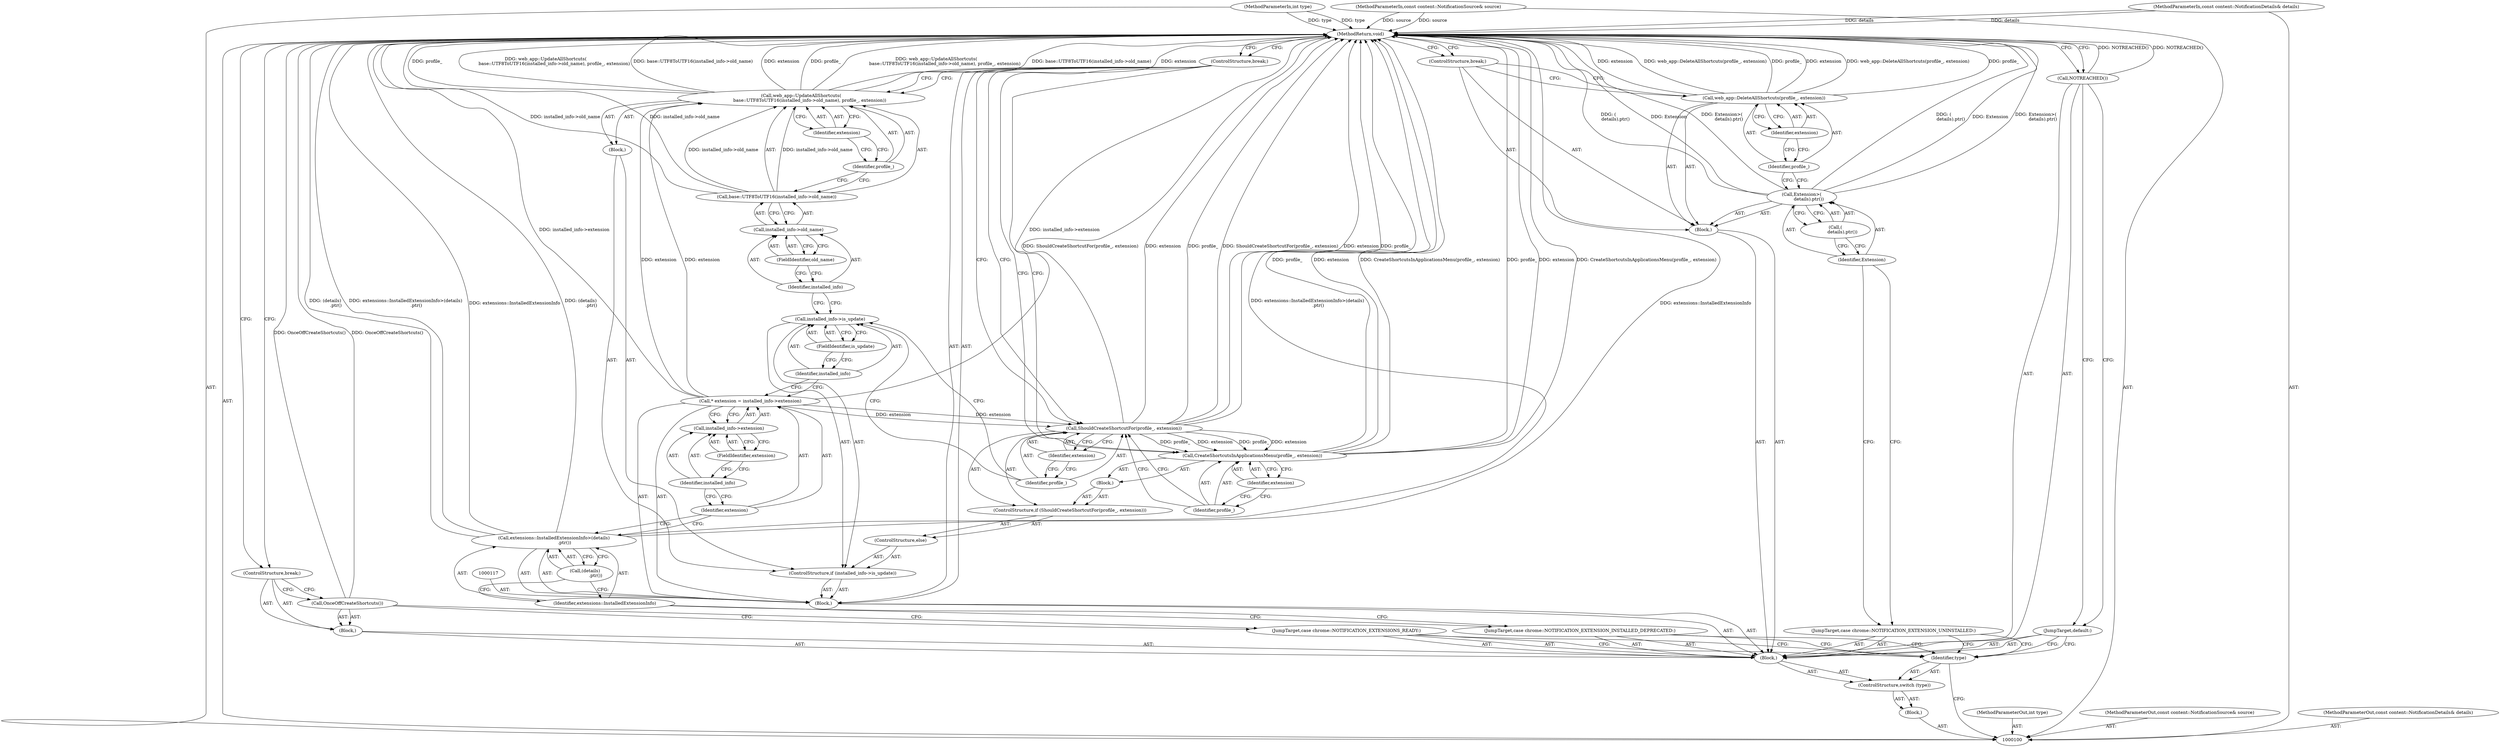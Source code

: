 digraph "0_Chrome_438b99bc730bc665eedfc62c4eb864c981e5c65f" {
"1000156" [label="(MethodReturn,void)"];
"1000101" [label="(MethodParameterIn,int type)"];
"1000216" [label="(MethodParameterOut,int type)"];
"1000114" [label="(Call,extensions::InstalledExtensionInfo>(details)\n               .ptr())"];
"1000115" [label="(Identifier,extensions::InstalledExtensionInfo)"];
"1000116" [label="(Call,(details)\n               .ptr())"];
"1000118" [label="(Call,* extension = installed_info->extension)"];
"1000119" [label="(Identifier,extension)"];
"1000120" [label="(Call,installed_info->extension)"];
"1000121" [label="(Identifier,installed_info)"];
"1000122" [label="(FieldIdentifier,extension)"];
"1000113" [label="(Block,)"];
"1000124" [label="(Call,installed_info->is_update)"];
"1000125" [label="(Identifier,installed_info)"];
"1000126" [label="(FieldIdentifier,is_update)"];
"1000127" [label="(Block,)"];
"1000123" [label="(ControlStructure,if (installed_info->is_update))"];
"1000128" [label="(Call,web_app::UpdateAllShortcuts(\n            base::UTF8ToUTF16(installed_info->old_name), profile_, extension))"];
"1000129" [label="(Call,base::UTF8ToUTF16(installed_info->old_name))"];
"1000130" [label="(Call,installed_info->old_name)"];
"1000131" [label="(Identifier,installed_info)"];
"1000132" [label="(FieldIdentifier,old_name)"];
"1000133" [label="(Identifier,profile_)"];
"1000134" [label="(Identifier,extension)"];
"1000136" [label="(ControlStructure,if (ShouldCreateShortcutFor(profile_, extension)))"];
"1000137" [label="(Call,ShouldCreateShortcutFor(profile_, extension))"];
"1000138" [label="(Identifier,profile_)"];
"1000139" [label="(Identifier,extension)"];
"1000140" [label="(Block,)"];
"1000135" [label="(ControlStructure,else)"];
"1000142" [label="(Identifier,profile_)"];
"1000143" [label="(Identifier,extension)"];
"1000141" [label="(Call,CreateShortcutsInApplicationsMenu(profile_, extension))"];
"1000102" [label="(MethodParameterIn,const content::NotificationSource& source)"];
"1000217" [label="(MethodParameterOut,const content::NotificationSource& source)"];
"1000144" [label="(ControlStructure,break;)"];
"1000145" [label="(JumpTarget,case chrome::NOTIFICATION_EXTENSION_UNINSTALLED:)"];
"1000146" [label="(Block,)"];
"1000147" [label="(Call,Extension>(\n          details).ptr())"];
"1000148" [label="(Identifier,Extension)"];
"1000149" [label="(Call,(\n          details).ptr())"];
"1000151" [label="(Identifier,profile_)"];
"1000152" [label="(Identifier,extension)"];
"1000150" [label="(Call,web_app::DeleteAllShortcuts(profile_, extension))"];
"1000153" [label="(ControlStructure,break;)"];
"1000154" [label="(JumpTarget,default:)"];
"1000155" [label="(Call,NOTREACHED())"];
"1000103" [label="(MethodParameterIn,const content::NotificationDetails& details)"];
"1000218" [label="(MethodParameterOut,const content::NotificationDetails& details)"];
"1000104" [label="(Block,)"];
"1000106" [label="(Identifier,type)"];
"1000107" [label="(Block,)"];
"1000105" [label="(ControlStructure,switch (type))"];
"1000108" [label="(JumpTarget,case chrome::NOTIFICATION_EXTENSIONS_READY:)"];
"1000109" [label="(Block,)"];
"1000110" [label="(Call,OnceOffCreateShortcuts())"];
"1000111" [label="(ControlStructure,break;)"];
"1000112" [label="(JumpTarget,case chrome::NOTIFICATION_EXTENSION_INSTALLED_DEPRECATED:)"];
"1000156" -> "1000100"  [label="AST: "];
"1000156" -> "1000111"  [label="CFG: "];
"1000156" -> "1000144"  [label="CFG: "];
"1000156" -> "1000153"  [label="CFG: "];
"1000156" -> "1000155"  [label="CFG: "];
"1000129" -> "1000156"  [label="DDG: installed_info->old_name"];
"1000141" -> "1000156"  [label="DDG: profile_"];
"1000141" -> "1000156"  [label="DDG: extension"];
"1000141" -> "1000156"  [label="DDG: CreateShortcutsInApplicationsMenu(profile_, extension)"];
"1000150" -> "1000156"  [label="DDG: profile_"];
"1000150" -> "1000156"  [label="DDG: extension"];
"1000150" -> "1000156"  [label="DDG: web_app::DeleteAllShortcuts(profile_, extension)"];
"1000114" -> "1000156"  [label="DDG: extensions::InstalledExtensionInfo>(details)\n               .ptr()"];
"1000114" -> "1000156"  [label="DDG: extensions::InstalledExtensionInfo"];
"1000114" -> "1000156"  [label="DDG: (details)\n               .ptr()"];
"1000137" -> "1000156"  [label="DDG: ShouldCreateShortcutFor(profile_, extension)"];
"1000137" -> "1000156"  [label="DDG: extension"];
"1000137" -> "1000156"  [label="DDG: profile_"];
"1000128" -> "1000156"  [label="DDG: base::UTF8ToUTF16(installed_info->old_name)"];
"1000128" -> "1000156"  [label="DDG: extension"];
"1000128" -> "1000156"  [label="DDG: profile_"];
"1000128" -> "1000156"  [label="DDG: web_app::UpdateAllShortcuts(\n            base::UTF8ToUTF16(installed_info->old_name), profile_, extension)"];
"1000155" -> "1000156"  [label="DDG: NOTREACHED()"];
"1000103" -> "1000156"  [label="DDG: details"];
"1000147" -> "1000156"  [label="DDG: (\n          details).ptr()"];
"1000147" -> "1000156"  [label="DDG: Extension"];
"1000147" -> "1000156"  [label="DDG: Extension>(\n          details).ptr()"];
"1000102" -> "1000156"  [label="DDG: source"];
"1000101" -> "1000156"  [label="DDG: type"];
"1000110" -> "1000156"  [label="DDG: OnceOffCreateShortcuts()"];
"1000118" -> "1000156"  [label="DDG: installed_info->extension"];
"1000101" -> "1000100"  [label="AST: "];
"1000101" -> "1000156"  [label="DDG: type"];
"1000216" -> "1000100"  [label="AST: "];
"1000114" -> "1000113"  [label="AST: "];
"1000114" -> "1000116"  [label="CFG: "];
"1000115" -> "1000114"  [label="AST: "];
"1000116" -> "1000114"  [label="AST: "];
"1000119" -> "1000114"  [label="CFG: "];
"1000114" -> "1000156"  [label="DDG: extensions::InstalledExtensionInfo>(details)\n               .ptr()"];
"1000114" -> "1000156"  [label="DDG: extensions::InstalledExtensionInfo"];
"1000114" -> "1000156"  [label="DDG: (details)\n               .ptr()"];
"1000115" -> "1000114"  [label="AST: "];
"1000115" -> "1000112"  [label="CFG: "];
"1000116" -> "1000115"  [label="CFG: "];
"1000116" -> "1000114"  [label="AST: "];
"1000116" -> "1000115"  [label="CFG: "];
"1000114" -> "1000116"  [label="CFG: "];
"1000118" -> "1000113"  [label="AST: "];
"1000118" -> "1000120"  [label="CFG: "];
"1000119" -> "1000118"  [label="AST: "];
"1000120" -> "1000118"  [label="AST: "];
"1000125" -> "1000118"  [label="CFG: "];
"1000118" -> "1000156"  [label="DDG: installed_info->extension"];
"1000118" -> "1000128"  [label="DDG: extension"];
"1000118" -> "1000137"  [label="DDG: extension"];
"1000119" -> "1000118"  [label="AST: "];
"1000119" -> "1000114"  [label="CFG: "];
"1000121" -> "1000119"  [label="CFG: "];
"1000120" -> "1000118"  [label="AST: "];
"1000120" -> "1000122"  [label="CFG: "];
"1000121" -> "1000120"  [label="AST: "];
"1000122" -> "1000120"  [label="AST: "];
"1000118" -> "1000120"  [label="CFG: "];
"1000121" -> "1000120"  [label="AST: "];
"1000121" -> "1000119"  [label="CFG: "];
"1000122" -> "1000121"  [label="CFG: "];
"1000122" -> "1000120"  [label="AST: "];
"1000122" -> "1000121"  [label="CFG: "];
"1000120" -> "1000122"  [label="CFG: "];
"1000113" -> "1000107"  [label="AST: "];
"1000114" -> "1000113"  [label="AST: "];
"1000117" -> "1000113"  [label="AST: "];
"1000118" -> "1000113"  [label="AST: "];
"1000123" -> "1000113"  [label="AST: "];
"1000144" -> "1000113"  [label="AST: "];
"1000124" -> "1000123"  [label="AST: "];
"1000124" -> "1000126"  [label="CFG: "];
"1000125" -> "1000124"  [label="AST: "];
"1000126" -> "1000124"  [label="AST: "];
"1000131" -> "1000124"  [label="CFG: "];
"1000138" -> "1000124"  [label="CFG: "];
"1000125" -> "1000124"  [label="AST: "];
"1000125" -> "1000118"  [label="CFG: "];
"1000126" -> "1000125"  [label="CFG: "];
"1000126" -> "1000124"  [label="AST: "];
"1000126" -> "1000125"  [label="CFG: "];
"1000124" -> "1000126"  [label="CFG: "];
"1000127" -> "1000123"  [label="AST: "];
"1000128" -> "1000127"  [label="AST: "];
"1000123" -> "1000113"  [label="AST: "];
"1000124" -> "1000123"  [label="AST: "];
"1000127" -> "1000123"  [label="AST: "];
"1000135" -> "1000123"  [label="AST: "];
"1000128" -> "1000127"  [label="AST: "];
"1000128" -> "1000134"  [label="CFG: "];
"1000129" -> "1000128"  [label="AST: "];
"1000133" -> "1000128"  [label="AST: "];
"1000134" -> "1000128"  [label="AST: "];
"1000144" -> "1000128"  [label="CFG: "];
"1000128" -> "1000156"  [label="DDG: base::UTF8ToUTF16(installed_info->old_name)"];
"1000128" -> "1000156"  [label="DDG: extension"];
"1000128" -> "1000156"  [label="DDG: profile_"];
"1000128" -> "1000156"  [label="DDG: web_app::UpdateAllShortcuts(\n            base::UTF8ToUTF16(installed_info->old_name), profile_, extension)"];
"1000129" -> "1000128"  [label="DDG: installed_info->old_name"];
"1000118" -> "1000128"  [label="DDG: extension"];
"1000129" -> "1000128"  [label="AST: "];
"1000129" -> "1000130"  [label="CFG: "];
"1000130" -> "1000129"  [label="AST: "];
"1000133" -> "1000129"  [label="CFG: "];
"1000129" -> "1000156"  [label="DDG: installed_info->old_name"];
"1000129" -> "1000128"  [label="DDG: installed_info->old_name"];
"1000130" -> "1000129"  [label="AST: "];
"1000130" -> "1000132"  [label="CFG: "];
"1000131" -> "1000130"  [label="AST: "];
"1000132" -> "1000130"  [label="AST: "];
"1000129" -> "1000130"  [label="CFG: "];
"1000131" -> "1000130"  [label="AST: "];
"1000131" -> "1000124"  [label="CFG: "];
"1000132" -> "1000131"  [label="CFG: "];
"1000132" -> "1000130"  [label="AST: "];
"1000132" -> "1000131"  [label="CFG: "];
"1000130" -> "1000132"  [label="CFG: "];
"1000133" -> "1000128"  [label="AST: "];
"1000133" -> "1000129"  [label="CFG: "];
"1000134" -> "1000133"  [label="CFG: "];
"1000134" -> "1000128"  [label="AST: "];
"1000134" -> "1000133"  [label="CFG: "];
"1000128" -> "1000134"  [label="CFG: "];
"1000136" -> "1000135"  [label="AST: "];
"1000137" -> "1000136"  [label="AST: "];
"1000140" -> "1000136"  [label="AST: "];
"1000137" -> "1000136"  [label="AST: "];
"1000137" -> "1000139"  [label="CFG: "];
"1000138" -> "1000137"  [label="AST: "];
"1000139" -> "1000137"  [label="AST: "];
"1000142" -> "1000137"  [label="CFG: "];
"1000144" -> "1000137"  [label="CFG: "];
"1000137" -> "1000156"  [label="DDG: ShouldCreateShortcutFor(profile_, extension)"];
"1000137" -> "1000156"  [label="DDG: extension"];
"1000137" -> "1000156"  [label="DDG: profile_"];
"1000118" -> "1000137"  [label="DDG: extension"];
"1000137" -> "1000141"  [label="DDG: profile_"];
"1000137" -> "1000141"  [label="DDG: extension"];
"1000138" -> "1000137"  [label="AST: "];
"1000138" -> "1000124"  [label="CFG: "];
"1000139" -> "1000138"  [label="CFG: "];
"1000139" -> "1000137"  [label="AST: "];
"1000139" -> "1000138"  [label="CFG: "];
"1000137" -> "1000139"  [label="CFG: "];
"1000140" -> "1000136"  [label="AST: "];
"1000141" -> "1000140"  [label="AST: "];
"1000135" -> "1000123"  [label="AST: "];
"1000136" -> "1000135"  [label="AST: "];
"1000142" -> "1000141"  [label="AST: "];
"1000142" -> "1000137"  [label="CFG: "];
"1000143" -> "1000142"  [label="CFG: "];
"1000143" -> "1000141"  [label="AST: "];
"1000143" -> "1000142"  [label="CFG: "];
"1000141" -> "1000143"  [label="CFG: "];
"1000141" -> "1000140"  [label="AST: "];
"1000141" -> "1000143"  [label="CFG: "];
"1000142" -> "1000141"  [label="AST: "];
"1000143" -> "1000141"  [label="AST: "];
"1000144" -> "1000141"  [label="CFG: "];
"1000141" -> "1000156"  [label="DDG: profile_"];
"1000141" -> "1000156"  [label="DDG: extension"];
"1000141" -> "1000156"  [label="DDG: CreateShortcutsInApplicationsMenu(profile_, extension)"];
"1000137" -> "1000141"  [label="DDG: profile_"];
"1000137" -> "1000141"  [label="DDG: extension"];
"1000102" -> "1000100"  [label="AST: "];
"1000102" -> "1000156"  [label="DDG: source"];
"1000217" -> "1000100"  [label="AST: "];
"1000144" -> "1000113"  [label="AST: "];
"1000144" -> "1000128"  [label="CFG: "];
"1000144" -> "1000141"  [label="CFG: "];
"1000144" -> "1000137"  [label="CFG: "];
"1000156" -> "1000144"  [label="CFG: "];
"1000145" -> "1000107"  [label="AST: "];
"1000145" -> "1000106"  [label="CFG: "];
"1000148" -> "1000145"  [label="CFG: "];
"1000146" -> "1000107"  [label="AST: "];
"1000147" -> "1000146"  [label="AST: "];
"1000150" -> "1000146"  [label="AST: "];
"1000153" -> "1000146"  [label="AST: "];
"1000147" -> "1000146"  [label="AST: "];
"1000147" -> "1000149"  [label="CFG: "];
"1000148" -> "1000147"  [label="AST: "];
"1000149" -> "1000147"  [label="AST: "];
"1000151" -> "1000147"  [label="CFG: "];
"1000147" -> "1000156"  [label="DDG: (\n          details).ptr()"];
"1000147" -> "1000156"  [label="DDG: Extension"];
"1000147" -> "1000156"  [label="DDG: Extension>(\n          details).ptr()"];
"1000148" -> "1000147"  [label="AST: "];
"1000148" -> "1000145"  [label="CFG: "];
"1000149" -> "1000148"  [label="CFG: "];
"1000149" -> "1000147"  [label="AST: "];
"1000149" -> "1000148"  [label="CFG: "];
"1000147" -> "1000149"  [label="CFG: "];
"1000151" -> "1000150"  [label="AST: "];
"1000151" -> "1000147"  [label="CFG: "];
"1000152" -> "1000151"  [label="CFG: "];
"1000152" -> "1000150"  [label="AST: "];
"1000152" -> "1000151"  [label="CFG: "];
"1000150" -> "1000152"  [label="CFG: "];
"1000150" -> "1000146"  [label="AST: "];
"1000150" -> "1000152"  [label="CFG: "];
"1000151" -> "1000150"  [label="AST: "];
"1000152" -> "1000150"  [label="AST: "];
"1000153" -> "1000150"  [label="CFG: "];
"1000150" -> "1000156"  [label="DDG: profile_"];
"1000150" -> "1000156"  [label="DDG: extension"];
"1000150" -> "1000156"  [label="DDG: web_app::DeleteAllShortcuts(profile_, extension)"];
"1000153" -> "1000146"  [label="AST: "];
"1000153" -> "1000150"  [label="CFG: "];
"1000156" -> "1000153"  [label="CFG: "];
"1000154" -> "1000107"  [label="AST: "];
"1000154" -> "1000106"  [label="CFG: "];
"1000155" -> "1000154"  [label="CFG: "];
"1000155" -> "1000107"  [label="AST: "];
"1000155" -> "1000154"  [label="CFG: "];
"1000156" -> "1000155"  [label="CFG: "];
"1000155" -> "1000156"  [label="DDG: NOTREACHED()"];
"1000103" -> "1000100"  [label="AST: "];
"1000103" -> "1000156"  [label="DDG: details"];
"1000218" -> "1000100"  [label="AST: "];
"1000104" -> "1000100"  [label="AST: "];
"1000105" -> "1000104"  [label="AST: "];
"1000106" -> "1000105"  [label="AST: "];
"1000106" -> "1000100"  [label="CFG: "];
"1000108" -> "1000106"  [label="CFG: "];
"1000112" -> "1000106"  [label="CFG: "];
"1000145" -> "1000106"  [label="CFG: "];
"1000154" -> "1000106"  [label="CFG: "];
"1000107" -> "1000105"  [label="AST: "];
"1000108" -> "1000107"  [label="AST: "];
"1000109" -> "1000107"  [label="AST: "];
"1000112" -> "1000107"  [label="AST: "];
"1000113" -> "1000107"  [label="AST: "];
"1000145" -> "1000107"  [label="AST: "];
"1000146" -> "1000107"  [label="AST: "];
"1000154" -> "1000107"  [label="AST: "];
"1000155" -> "1000107"  [label="AST: "];
"1000105" -> "1000104"  [label="AST: "];
"1000106" -> "1000105"  [label="AST: "];
"1000107" -> "1000105"  [label="AST: "];
"1000108" -> "1000107"  [label="AST: "];
"1000108" -> "1000106"  [label="CFG: "];
"1000110" -> "1000108"  [label="CFG: "];
"1000109" -> "1000107"  [label="AST: "];
"1000110" -> "1000109"  [label="AST: "];
"1000111" -> "1000109"  [label="AST: "];
"1000110" -> "1000109"  [label="AST: "];
"1000110" -> "1000108"  [label="CFG: "];
"1000111" -> "1000110"  [label="CFG: "];
"1000110" -> "1000156"  [label="DDG: OnceOffCreateShortcuts()"];
"1000111" -> "1000109"  [label="AST: "];
"1000111" -> "1000110"  [label="CFG: "];
"1000156" -> "1000111"  [label="CFG: "];
"1000112" -> "1000107"  [label="AST: "];
"1000112" -> "1000106"  [label="CFG: "];
"1000115" -> "1000112"  [label="CFG: "];
}
